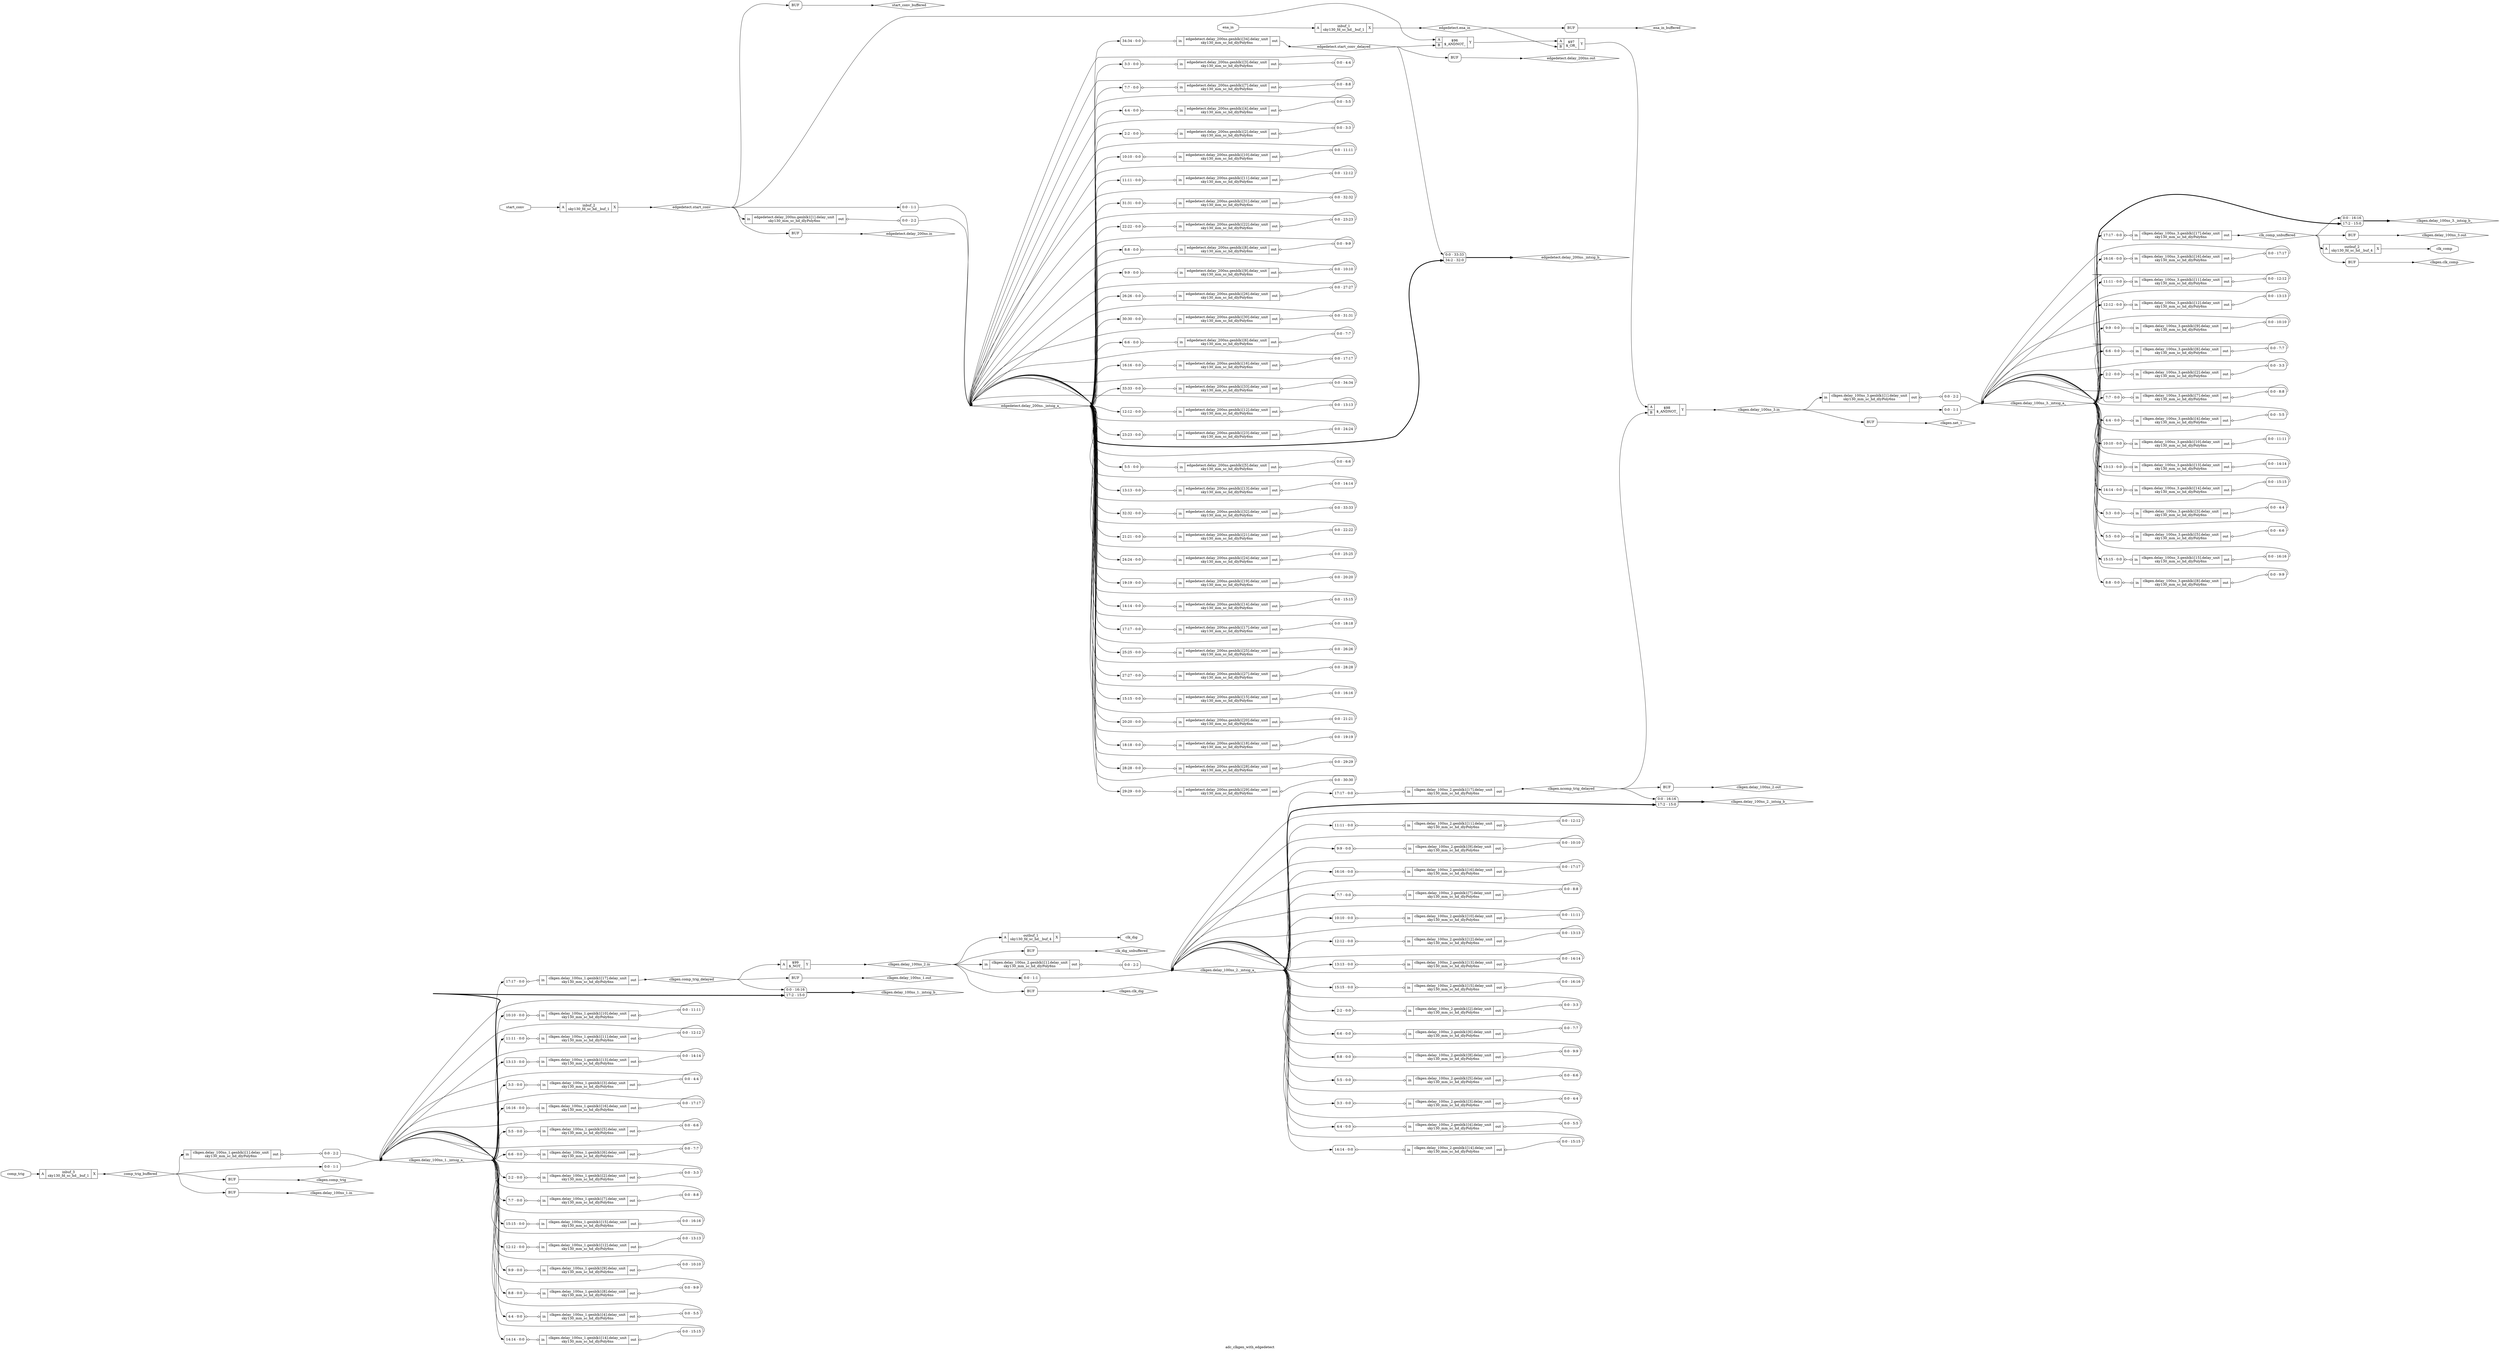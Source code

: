 digraph "adc_clkgen_with_edgedetect" {
label="adc_clkgen_with_edgedetect";
rankdir="LR";
remincross=true;
n3 [ shape=octagon, label="clk_comp", color="black", fontcolor="black" ];
n4 [ shape=diamond, label="clk_comp_unbuffered", color="black", fontcolor="black" ];
n5 [ shape=octagon, label="clk_dig", color="black", fontcolor="black" ];
n6 [ shape=diamond, label="clk_dig_unbuffered", color="black", fontcolor="black" ];
n7 [ shape=diamond, label="clkgen.clk_comp", color="black", fontcolor="black" ];
n8 [ shape=diamond, label="clkgen.clk_dig", color="black", fontcolor="black" ];
n9 [ shape=diamond, label="clkgen.comp_trig", color="black", fontcolor="black" ];
n10 [ shape=diamond, label="clkgen.comp_trig_delayed", color="black", fontcolor="black" ];
n11 [ shape=diamond, label="clkgen.delay_100ns_1._intsig_a_", color="black", fontcolor="black" ];
n12 [ shape=diamond, label="clkgen.delay_100ns_1._intsig_b_", color="black", fontcolor="black" ];
n13 [ shape=diamond, label="clkgen.delay_100ns_1.in", color="black", fontcolor="black" ];
n14 [ shape=diamond, label="clkgen.delay_100ns_1.out", color="black", fontcolor="black" ];
n15 [ shape=diamond, label="clkgen.delay_100ns_2._intsig_a_", color="black", fontcolor="black" ];
n16 [ shape=diamond, label="clkgen.delay_100ns_2._intsig_b_", color="black", fontcolor="black" ];
n17 [ shape=diamond, label="clkgen.delay_100ns_2.in", color="black", fontcolor="black" ];
n18 [ shape=diamond, label="clkgen.delay_100ns_2.out", color="black", fontcolor="black" ];
n19 [ shape=diamond, label="clkgen.delay_100ns_3._intsig_a_", color="black", fontcolor="black" ];
n20 [ shape=diamond, label="clkgen.delay_100ns_3._intsig_b_", color="black", fontcolor="black" ];
n21 [ shape=diamond, label="clkgen.delay_100ns_3.in", color="black", fontcolor="black" ];
n22 [ shape=diamond, label="clkgen.delay_100ns_3.out", color="black", fontcolor="black" ];
n23 [ shape=diamond, label="clkgen.ncomp_trig_delayed", color="black", fontcolor="black" ];
n24 [ shape=diamond, label="clkgen.net_1", color="black", fontcolor="black" ];
n25 [ shape=octagon, label="comp_trig", color="black", fontcolor="black" ];
n26 [ shape=diamond, label="comp_trig_buffered", color="black", fontcolor="black" ];
n27 [ shape=diamond, label="edgedetect.delay_200ns._intsig_a_", color="black", fontcolor="black" ];
n28 [ shape=diamond, label="edgedetect.delay_200ns._intsig_b_", color="black", fontcolor="black" ];
n29 [ shape=diamond, label="edgedetect.delay_200ns.in", color="black", fontcolor="black" ];
n30 [ shape=diamond, label="edgedetect.delay_200ns.out", color="black", fontcolor="black" ];
n31 [ shape=diamond, label="edgedetect.ena_in", color="black", fontcolor="black" ];
n32 [ shape=diamond, label="edgedetect.start_conv", color="black", fontcolor="black" ];
n33 [ shape=diamond, label="edgedetect.start_conv_delayed", color="black", fontcolor="black" ];
n34 [ shape=octagon, label="ena_in", color="black", fontcolor="black" ];
n35 [ shape=diamond, label="ena_in_buffered", color="black", fontcolor="black" ];
n36 [ shape=octagon, label="start_conv", color="black", fontcolor="black" ];
n37 [ shape=diamond, label="start_conv_buffered", color="black", fontcolor="black" ];
c41 [ shape=record, label="{{<p38> A|<p39> B}|$96\n$_ANDNOT_|{<p40> Y}}" ];
c42 [ shape=record, label="{{<p38> A|<p39> B}|$97\n$_OR_|{<p40> Y}}" ];
c43 [ shape=record, label="{{<p38> A|<p39> B}|$98\n$_ANDNOT_|{<p40> Y}}" ];
c44 [ shape=record, label="{{<p38> A}|$99\n$_NOT_|{<p40> Y}}" ];
c47 [ shape=record, label="{{<p45> in}|clkgen.delay_100ns_1.genblk1[10].delay_unit\nsky130_mm_sc_hd_dlyPoly6ns|{<p46> out}}" ];
x0 [ shape=record, style=rounded, label="<s0> 10:10 - 0:0 " ];
x0:e -> c47:p45:w [arrowhead=odiamond, arrowtail=odiamond, dir=both, color="black", label=""];
x1 [ shape=record, style=rounded, label="<s0> 0:0 - 11:11 " ];
c47:p46:e -> x1:w [arrowhead=odiamond, arrowtail=odiamond, dir=both, color="black", label=""];
c48 [ shape=record, label="{{<p45> in}|clkgen.delay_100ns_1.genblk1[11].delay_unit\nsky130_mm_sc_hd_dlyPoly6ns|{<p46> out}}" ];
x2 [ shape=record, style=rounded, label="<s0> 11:11 - 0:0 " ];
x2:e -> c48:p45:w [arrowhead=odiamond, arrowtail=odiamond, dir=both, color="black", label=""];
x3 [ shape=record, style=rounded, label="<s0> 0:0 - 12:12 " ];
c48:p46:e -> x3:w [arrowhead=odiamond, arrowtail=odiamond, dir=both, color="black", label=""];
c49 [ shape=record, label="{{<p45> in}|clkgen.delay_100ns_1.genblk1[12].delay_unit\nsky130_mm_sc_hd_dlyPoly6ns|{<p46> out}}" ];
x4 [ shape=record, style=rounded, label="<s0> 12:12 - 0:0 " ];
x4:e -> c49:p45:w [arrowhead=odiamond, arrowtail=odiamond, dir=both, color="black", label=""];
x5 [ shape=record, style=rounded, label="<s0> 0:0 - 13:13 " ];
c49:p46:e -> x5:w [arrowhead=odiamond, arrowtail=odiamond, dir=both, color="black", label=""];
c50 [ shape=record, label="{{<p45> in}|clkgen.delay_100ns_1.genblk1[13].delay_unit\nsky130_mm_sc_hd_dlyPoly6ns|{<p46> out}}" ];
x6 [ shape=record, style=rounded, label="<s0> 13:13 - 0:0 " ];
x6:e -> c50:p45:w [arrowhead=odiamond, arrowtail=odiamond, dir=both, color="black", label=""];
x7 [ shape=record, style=rounded, label="<s0> 0:0 - 14:14 " ];
c50:p46:e -> x7:w [arrowhead=odiamond, arrowtail=odiamond, dir=both, color="black", label=""];
c51 [ shape=record, label="{{<p45> in}|clkgen.delay_100ns_1.genblk1[14].delay_unit\nsky130_mm_sc_hd_dlyPoly6ns|{<p46> out}}" ];
x8 [ shape=record, style=rounded, label="<s0> 14:14 - 0:0 " ];
x8:e -> c51:p45:w [arrowhead=odiamond, arrowtail=odiamond, dir=both, color="black", label=""];
x9 [ shape=record, style=rounded, label="<s0> 0:0 - 15:15 " ];
c51:p46:e -> x9:w [arrowhead=odiamond, arrowtail=odiamond, dir=both, color="black", label=""];
c52 [ shape=record, label="{{<p45> in}|clkgen.delay_100ns_1.genblk1[15].delay_unit\nsky130_mm_sc_hd_dlyPoly6ns|{<p46> out}}" ];
x10 [ shape=record, style=rounded, label="<s0> 15:15 - 0:0 " ];
x10:e -> c52:p45:w [arrowhead=odiamond, arrowtail=odiamond, dir=both, color="black", label=""];
x11 [ shape=record, style=rounded, label="<s0> 0:0 - 16:16 " ];
c52:p46:e -> x11:w [arrowhead=odiamond, arrowtail=odiamond, dir=both, color="black", label=""];
c53 [ shape=record, label="{{<p45> in}|clkgen.delay_100ns_1.genblk1[16].delay_unit\nsky130_mm_sc_hd_dlyPoly6ns|{<p46> out}}" ];
x12 [ shape=record, style=rounded, label="<s0> 16:16 - 0:0 " ];
x12:e -> c53:p45:w [arrowhead=odiamond, arrowtail=odiamond, dir=both, color="black", label=""];
x13 [ shape=record, style=rounded, label="<s0> 0:0 - 17:17 " ];
c53:p46:e -> x13:w [arrowhead=odiamond, arrowtail=odiamond, dir=both, color="black", label=""];
c54 [ shape=record, label="{{<p45> in}|clkgen.delay_100ns_1.genblk1[17].delay_unit\nsky130_mm_sc_hd_dlyPoly6ns|{<p46> out}}" ];
x14 [ shape=record, style=rounded, label="<s0> 17:17 - 0:0 " ];
x14:e -> c54:p45:w [arrowhead=odiamond, arrowtail=odiamond, dir=both, color="black", label=""];
c55 [ shape=record, label="{{<p45> in}|clkgen.delay_100ns_1.genblk1[1].delay_unit\nsky130_mm_sc_hd_dlyPoly6ns|{<p46> out}}" ];
x15 [ shape=record, style=rounded, label="<s0> 0:0 - 2:2 " ];
c55:p46:e -> x15:w [arrowhead=odiamond, arrowtail=odiamond, dir=both, color="black", label=""];
c56 [ shape=record, label="{{<p45> in}|clkgen.delay_100ns_1.genblk1[2].delay_unit\nsky130_mm_sc_hd_dlyPoly6ns|{<p46> out}}" ];
x16 [ shape=record, style=rounded, label="<s0> 2:2 - 0:0 " ];
x16:e -> c56:p45:w [arrowhead=odiamond, arrowtail=odiamond, dir=both, color="black", label=""];
x17 [ shape=record, style=rounded, label="<s0> 0:0 - 3:3 " ];
c56:p46:e -> x17:w [arrowhead=odiamond, arrowtail=odiamond, dir=both, color="black", label=""];
c57 [ shape=record, label="{{<p45> in}|clkgen.delay_100ns_1.genblk1[3].delay_unit\nsky130_mm_sc_hd_dlyPoly6ns|{<p46> out}}" ];
x18 [ shape=record, style=rounded, label="<s0> 3:3 - 0:0 " ];
x18:e -> c57:p45:w [arrowhead=odiamond, arrowtail=odiamond, dir=both, color="black", label=""];
x19 [ shape=record, style=rounded, label="<s0> 0:0 - 4:4 " ];
c57:p46:e -> x19:w [arrowhead=odiamond, arrowtail=odiamond, dir=both, color="black", label=""];
c58 [ shape=record, label="{{<p45> in}|clkgen.delay_100ns_1.genblk1[4].delay_unit\nsky130_mm_sc_hd_dlyPoly6ns|{<p46> out}}" ];
x20 [ shape=record, style=rounded, label="<s0> 4:4 - 0:0 " ];
x20:e -> c58:p45:w [arrowhead=odiamond, arrowtail=odiamond, dir=both, color="black", label=""];
x21 [ shape=record, style=rounded, label="<s0> 0:0 - 5:5 " ];
c58:p46:e -> x21:w [arrowhead=odiamond, arrowtail=odiamond, dir=both, color="black", label=""];
c59 [ shape=record, label="{{<p45> in}|clkgen.delay_100ns_1.genblk1[5].delay_unit\nsky130_mm_sc_hd_dlyPoly6ns|{<p46> out}}" ];
x22 [ shape=record, style=rounded, label="<s0> 5:5 - 0:0 " ];
x22:e -> c59:p45:w [arrowhead=odiamond, arrowtail=odiamond, dir=both, color="black", label=""];
x23 [ shape=record, style=rounded, label="<s0> 0:0 - 6:6 " ];
c59:p46:e -> x23:w [arrowhead=odiamond, arrowtail=odiamond, dir=both, color="black", label=""];
c60 [ shape=record, label="{{<p45> in}|clkgen.delay_100ns_1.genblk1[6].delay_unit\nsky130_mm_sc_hd_dlyPoly6ns|{<p46> out}}" ];
x24 [ shape=record, style=rounded, label="<s0> 6:6 - 0:0 " ];
x24:e -> c60:p45:w [arrowhead=odiamond, arrowtail=odiamond, dir=both, color="black", label=""];
x25 [ shape=record, style=rounded, label="<s0> 0:0 - 7:7 " ];
c60:p46:e -> x25:w [arrowhead=odiamond, arrowtail=odiamond, dir=both, color="black", label=""];
c61 [ shape=record, label="{{<p45> in}|clkgen.delay_100ns_1.genblk1[7].delay_unit\nsky130_mm_sc_hd_dlyPoly6ns|{<p46> out}}" ];
x26 [ shape=record, style=rounded, label="<s0> 7:7 - 0:0 " ];
x26:e -> c61:p45:w [arrowhead=odiamond, arrowtail=odiamond, dir=both, color="black", label=""];
x27 [ shape=record, style=rounded, label="<s0> 0:0 - 8:8 " ];
c61:p46:e -> x27:w [arrowhead=odiamond, arrowtail=odiamond, dir=both, color="black", label=""];
c62 [ shape=record, label="{{<p45> in}|clkgen.delay_100ns_1.genblk1[8].delay_unit\nsky130_mm_sc_hd_dlyPoly6ns|{<p46> out}}" ];
x28 [ shape=record, style=rounded, label="<s0> 8:8 - 0:0 " ];
x28:e -> c62:p45:w [arrowhead=odiamond, arrowtail=odiamond, dir=both, color="black", label=""];
x29 [ shape=record, style=rounded, label="<s0> 0:0 - 9:9 " ];
c62:p46:e -> x29:w [arrowhead=odiamond, arrowtail=odiamond, dir=both, color="black", label=""];
c63 [ shape=record, label="{{<p45> in}|clkgen.delay_100ns_1.genblk1[9].delay_unit\nsky130_mm_sc_hd_dlyPoly6ns|{<p46> out}}" ];
x30 [ shape=record, style=rounded, label="<s0> 9:9 - 0:0 " ];
x30:e -> c63:p45:w [arrowhead=odiamond, arrowtail=odiamond, dir=both, color="black", label=""];
x31 [ shape=record, style=rounded, label="<s0> 0:0 - 10:10 " ];
c63:p46:e -> x31:w [arrowhead=odiamond, arrowtail=odiamond, dir=both, color="black", label=""];
c64 [ shape=record, label="{{<p45> in}|clkgen.delay_100ns_2.genblk1[10].delay_unit\nsky130_mm_sc_hd_dlyPoly6ns|{<p46> out}}" ];
x32 [ shape=record, style=rounded, label="<s0> 10:10 - 0:0 " ];
x32:e -> c64:p45:w [arrowhead=odiamond, arrowtail=odiamond, dir=both, color="black", label=""];
x33 [ shape=record, style=rounded, label="<s0> 0:0 - 11:11 " ];
c64:p46:e -> x33:w [arrowhead=odiamond, arrowtail=odiamond, dir=both, color="black", label=""];
c65 [ shape=record, label="{{<p45> in}|clkgen.delay_100ns_2.genblk1[11].delay_unit\nsky130_mm_sc_hd_dlyPoly6ns|{<p46> out}}" ];
x34 [ shape=record, style=rounded, label="<s0> 11:11 - 0:0 " ];
x34:e -> c65:p45:w [arrowhead=odiamond, arrowtail=odiamond, dir=both, color="black", label=""];
x35 [ shape=record, style=rounded, label="<s0> 0:0 - 12:12 " ];
c65:p46:e -> x35:w [arrowhead=odiamond, arrowtail=odiamond, dir=both, color="black", label=""];
c66 [ shape=record, label="{{<p45> in}|clkgen.delay_100ns_2.genblk1[12].delay_unit\nsky130_mm_sc_hd_dlyPoly6ns|{<p46> out}}" ];
x36 [ shape=record, style=rounded, label="<s0> 12:12 - 0:0 " ];
x36:e -> c66:p45:w [arrowhead=odiamond, arrowtail=odiamond, dir=both, color="black", label=""];
x37 [ shape=record, style=rounded, label="<s0> 0:0 - 13:13 " ];
c66:p46:e -> x37:w [arrowhead=odiamond, arrowtail=odiamond, dir=both, color="black", label=""];
c67 [ shape=record, label="{{<p45> in}|clkgen.delay_100ns_2.genblk1[13].delay_unit\nsky130_mm_sc_hd_dlyPoly6ns|{<p46> out}}" ];
x38 [ shape=record, style=rounded, label="<s0> 13:13 - 0:0 " ];
x38:e -> c67:p45:w [arrowhead=odiamond, arrowtail=odiamond, dir=both, color="black", label=""];
x39 [ shape=record, style=rounded, label="<s0> 0:0 - 14:14 " ];
c67:p46:e -> x39:w [arrowhead=odiamond, arrowtail=odiamond, dir=both, color="black", label=""];
c68 [ shape=record, label="{{<p45> in}|clkgen.delay_100ns_2.genblk1[14].delay_unit\nsky130_mm_sc_hd_dlyPoly6ns|{<p46> out}}" ];
x40 [ shape=record, style=rounded, label="<s0> 14:14 - 0:0 " ];
x40:e -> c68:p45:w [arrowhead=odiamond, arrowtail=odiamond, dir=both, color="black", label=""];
x41 [ shape=record, style=rounded, label="<s0> 0:0 - 15:15 " ];
c68:p46:e -> x41:w [arrowhead=odiamond, arrowtail=odiamond, dir=both, color="black", label=""];
c69 [ shape=record, label="{{<p45> in}|clkgen.delay_100ns_2.genblk1[15].delay_unit\nsky130_mm_sc_hd_dlyPoly6ns|{<p46> out}}" ];
x42 [ shape=record, style=rounded, label="<s0> 15:15 - 0:0 " ];
x42:e -> c69:p45:w [arrowhead=odiamond, arrowtail=odiamond, dir=both, color="black", label=""];
x43 [ shape=record, style=rounded, label="<s0> 0:0 - 16:16 " ];
c69:p46:e -> x43:w [arrowhead=odiamond, arrowtail=odiamond, dir=both, color="black", label=""];
c70 [ shape=record, label="{{<p45> in}|clkgen.delay_100ns_2.genblk1[16].delay_unit\nsky130_mm_sc_hd_dlyPoly6ns|{<p46> out}}" ];
x44 [ shape=record, style=rounded, label="<s0> 16:16 - 0:0 " ];
x44:e -> c70:p45:w [arrowhead=odiamond, arrowtail=odiamond, dir=both, color="black", label=""];
x45 [ shape=record, style=rounded, label="<s0> 0:0 - 17:17 " ];
c70:p46:e -> x45:w [arrowhead=odiamond, arrowtail=odiamond, dir=both, color="black", label=""];
c71 [ shape=record, label="{{<p45> in}|clkgen.delay_100ns_2.genblk1[17].delay_unit\nsky130_mm_sc_hd_dlyPoly6ns|{<p46> out}}" ];
x46 [ shape=record, style=rounded, label="<s0> 17:17 - 0:0 " ];
x46:e -> c71:p45:w [arrowhead=odiamond, arrowtail=odiamond, dir=both, color="black", label=""];
c72 [ shape=record, label="{{<p45> in}|clkgen.delay_100ns_2.genblk1[1].delay_unit\nsky130_mm_sc_hd_dlyPoly6ns|{<p46> out}}" ];
x47 [ shape=record, style=rounded, label="<s0> 0:0 - 2:2 " ];
c72:p46:e -> x47:w [arrowhead=odiamond, arrowtail=odiamond, dir=both, color="black", label=""];
c73 [ shape=record, label="{{<p45> in}|clkgen.delay_100ns_2.genblk1[2].delay_unit\nsky130_mm_sc_hd_dlyPoly6ns|{<p46> out}}" ];
x48 [ shape=record, style=rounded, label="<s0> 2:2 - 0:0 " ];
x48:e -> c73:p45:w [arrowhead=odiamond, arrowtail=odiamond, dir=both, color="black", label=""];
x49 [ shape=record, style=rounded, label="<s0> 0:0 - 3:3 " ];
c73:p46:e -> x49:w [arrowhead=odiamond, arrowtail=odiamond, dir=both, color="black", label=""];
c74 [ shape=record, label="{{<p45> in}|clkgen.delay_100ns_2.genblk1[3].delay_unit\nsky130_mm_sc_hd_dlyPoly6ns|{<p46> out}}" ];
x50 [ shape=record, style=rounded, label="<s0> 3:3 - 0:0 " ];
x50:e -> c74:p45:w [arrowhead=odiamond, arrowtail=odiamond, dir=both, color="black", label=""];
x51 [ shape=record, style=rounded, label="<s0> 0:0 - 4:4 " ];
c74:p46:e -> x51:w [arrowhead=odiamond, arrowtail=odiamond, dir=both, color="black", label=""];
c75 [ shape=record, label="{{<p45> in}|clkgen.delay_100ns_2.genblk1[4].delay_unit\nsky130_mm_sc_hd_dlyPoly6ns|{<p46> out}}" ];
x52 [ shape=record, style=rounded, label="<s0> 4:4 - 0:0 " ];
x52:e -> c75:p45:w [arrowhead=odiamond, arrowtail=odiamond, dir=both, color="black", label=""];
x53 [ shape=record, style=rounded, label="<s0> 0:0 - 5:5 " ];
c75:p46:e -> x53:w [arrowhead=odiamond, arrowtail=odiamond, dir=both, color="black", label=""];
c76 [ shape=record, label="{{<p45> in}|clkgen.delay_100ns_2.genblk1[5].delay_unit\nsky130_mm_sc_hd_dlyPoly6ns|{<p46> out}}" ];
x54 [ shape=record, style=rounded, label="<s0> 5:5 - 0:0 " ];
x54:e -> c76:p45:w [arrowhead=odiamond, arrowtail=odiamond, dir=both, color="black", label=""];
x55 [ shape=record, style=rounded, label="<s0> 0:0 - 6:6 " ];
c76:p46:e -> x55:w [arrowhead=odiamond, arrowtail=odiamond, dir=both, color="black", label=""];
c77 [ shape=record, label="{{<p45> in}|clkgen.delay_100ns_2.genblk1[6].delay_unit\nsky130_mm_sc_hd_dlyPoly6ns|{<p46> out}}" ];
x56 [ shape=record, style=rounded, label="<s0> 6:6 - 0:0 " ];
x56:e -> c77:p45:w [arrowhead=odiamond, arrowtail=odiamond, dir=both, color="black", label=""];
x57 [ shape=record, style=rounded, label="<s0> 0:0 - 7:7 " ];
c77:p46:e -> x57:w [arrowhead=odiamond, arrowtail=odiamond, dir=both, color="black", label=""];
c78 [ shape=record, label="{{<p45> in}|clkgen.delay_100ns_2.genblk1[7].delay_unit\nsky130_mm_sc_hd_dlyPoly6ns|{<p46> out}}" ];
x58 [ shape=record, style=rounded, label="<s0> 7:7 - 0:0 " ];
x58:e -> c78:p45:w [arrowhead=odiamond, arrowtail=odiamond, dir=both, color="black", label=""];
x59 [ shape=record, style=rounded, label="<s0> 0:0 - 8:8 " ];
c78:p46:e -> x59:w [arrowhead=odiamond, arrowtail=odiamond, dir=both, color="black", label=""];
c79 [ shape=record, label="{{<p45> in}|clkgen.delay_100ns_2.genblk1[8].delay_unit\nsky130_mm_sc_hd_dlyPoly6ns|{<p46> out}}" ];
x60 [ shape=record, style=rounded, label="<s0> 8:8 - 0:0 " ];
x60:e -> c79:p45:w [arrowhead=odiamond, arrowtail=odiamond, dir=both, color="black", label=""];
x61 [ shape=record, style=rounded, label="<s0> 0:0 - 9:9 " ];
c79:p46:e -> x61:w [arrowhead=odiamond, arrowtail=odiamond, dir=both, color="black", label=""];
c80 [ shape=record, label="{{<p45> in}|clkgen.delay_100ns_2.genblk1[9].delay_unit\nsky130_mm_sc_hd_dlyPoly6ns|{<p46> out}}" ];
x62 [ shape=record, style=rounded, label="<s0> 9:9 - 0:0 " ];
x62:e -> c80:p45:w [arrowhead=odiamond, arrowtail=odiamond, dir=both, color="black", label=""];
x63 [ shape=record, style=rounded, label="<s0> 0:0 - 10:10 " ];
c80:p46:e -> x63:w [arrowhead=odiamond, arrowtail=odiamond, dir=both, color="black", label=""];
c81 [ shape=record, label="{{<p45> in}|clkgen.delay_100ns_3.genblk1[10].delay_unit\nsky130_mm_sc_hd_dlyPoly6ns|{<p46> out}}" ];
x64 [ shape=record, style=rounded, label="<s0> 10:10 - 0:0 " ];
x64:e -> c81:p45:w [arrowhead=odiamond, arrowtail=odiamond, dir=both, color="black", label=""];
x65 [ shape=record, style=rounded, label="<s0> 0:0 - 11:11 " ];
c81:p46:e -> x65:w [arrowhead=odiamond, arrowtail=odiamond, dir=both, color="black", label=""];
c82 [ shape=record, label="{{<p45> in}|clkgen.delay_100ns_3.genblk1[11].delay_unit\nsky130_mm_sc_hd_dlyPoly6ns|{<p46> out}}" ];
x66 [ shape=record, style=rounded, label="<s0> 11:11 - 0:0 " ];
x66:e -> c82:p45:w [arrowhead=odiamond, arrowtail=odiamond, dir=both, color="black", label=""];
x67 [ shape=record, style=rounded, label="<s0> 0:0 - 12:12 " ];
c82:p46:e -> x67:w [arrowhead=odiamond, arrowtail=odiamond, dir=both, color="black", label=""];
c83 [ shape=record, label="{{<p45> in}|clkgen.delay_100ns_3.genblk1[12].delay_unit\nsky130_mm_sc_hd_dlyPoly6ns|{<p46> out}}" ];
x68 [ shape=record, style=rounded, label="<s0> 12:12 - 0:0 " ];
x68:e -> c83:p45:w [arrowhead=odiamond, arrowtail=odiamond, dir=both, color="black", label=""];
x69 [ shape=record, style=rounded, label="<s0> 0:0 - 13:13 " ];
c83:p46:e -> x69:w [arrowhead=odiamond, arrowtail=odiamond, dir=both, color="black", label=""];
c84 [ shape=record, label="{{<p45> in}|clkgen.delay_100ns_3.genblk1[13].delay_unit\nsky130_mm_sc_hd_dlyPoly6ns|{<p46> out}}" ];
x70 [ shape=record, style=rounded, label="<s0> 13:13 - 0:0 " ];
x70:e -> c84:p45:w [arrowhead=odiamond, arrowtail=odiamond, dir=both, color="black", label=""];
x71 [ shape=record, style=rounded, label="<s0> 0:0 - 14:14 " ];
c84:p46:e -> x71:w [arrowhead=odiamond, arrowtail=odiamond, dir=both, color="black", label=""];
c85 [ shape=record, label="{{<p45> in}|clkgen.delay_100ns_3.genblk1[14].delay_unit\nsky130_mm_sc_hd_dlyPoly6ns|{<p46> out}}" ];
x72 [ shape=record, style=rounded, label="<s0> 14:14 - 0:0 " ];
x72:e -> c85:p45:w [arrowhead=odiamond, arrowtail=odiamond, dir=both, color="black", label=""];
x73 [ shape=record, style=rounded, label="<s0> 0:0 - 15:15 " ];
c85:p46:e -> x73:w [arrowhead=odiamond, arrowtail=odiamond, dir=both, color="black", label=""];
c86 [ shape=record, label="{{<p45> in}|clkgen.delay_100ns_3.genblk1[15].delay_unit\nsky130_mm_sc_hd_dlyPoly6ns|{<p46> out}}" ];
x74 [ shape=record, style=rounded, label="<s0> 15:15 - 0:0 " ];
x74:e -> c86:p45:w [arrowhead=odiamond, arrowtail=odiamond, dir=both, color="black", label=""];
x75 [ shape=record, style=rounded, label="<s0> 0:0 - 16:16 " ];
c86:p46:e -> x75:w [arrowhead=odiamond, arrowtail=odiamond, dir=both, color="black", label=""];
c87 [ shape=record, label="{{<p45> in}|clkgen.delay_100ns_3.genblk1[16].delay_unit\nsky130_mm_sc_hd_dlyPoly6ns|{<p46> out}}" ];
x76 [ shape=record, style=rounded, label="<s0> 16:16 - 0:0 " ];
x76:e -> c87:p45:w [arrowhead=odiamond, arrowtail=odiamond, dir=both, color="black", label=""];
x77 [ shape=record, style=rounded, label="<s0> 0:0 - 17:17 " ];
c87:p46:e -> x77:w [arrowhead=odiamond, arrowtail=odiamond, dir=both, color="black", label=""];
c88 [ shape=record, label="{{<p45> in}|clkgen.delay_100ns_3.genblk1[17].delay_unit\nsky130_mm_sc_hd_dlyPoly6ns|{<p46> out}}" ];
x78 [ shape=record, style=rounded, label="<s0> 17:17 - 0:0 " ];
x78:e -> c88:p45:w [arrowhead=odiamond, arrowtail=odiamond, dir=both, color="black", label=""];
c89 [ shape=record, label="{{<p45> in}|clkgen.delay_100ns_3.genblk1[1].delay_unit\nsky130_mm_sc_hd_dlyPoly6ns|{<p46> out}}" ];
x79 [ shape=record, style=rounded, label="<s0> 0:0 - 2:2 " ];
c89:p46:e -> x79:w [arrowhead=odiamond, arrowtail=odiamond, dir=both, color="black", label=""];
c90 [ shape=record, label="{{<p45> in}|clkgen.delay_100ns_3.genblk1[2].delay_unit\nsky130_mm_sc_hd_dlyPoly6ns|{<p46> out}}" ];
x80 [ shape=record, style=rounded, label="<s0> 2:2 - 0:0 " ];
x80:e -> c90:p45:w [arrowhead=odiamond, arrowtail=odiamond, dir=both, color="black", label=""];
x81 [ shape=record, style=rounded, label="<s0> 0:0 - 3:3 " ];
c90:p46:e -> x81:w [arrowhead=odiamond, arrowtail=odiamond, dir=both, color="black", label=""];
c91 [ shape=record, label="{{<p45> in}|clkgen.delay_100ns_3.genblk1[3].delay_unit\nsky130_mm_sc_hd_dlyPoly6ns|{<p46> out}}" ];
x82 [ shape=record, style=rounded, label="<s0> 3:3 - 0:0 " ];
x82:e -> c91:p45:w [arrowhead=odiamond, arrowtail=odiamond, dir=both, color="black", label=""];
x83 [ shape=record, style=rounded, label="<s0> 0:0 - 4:4 " ];
c91:p46:e -> x83:w [arrowhead=odiamond, arrowtail=odiamond, dir=both, color="black", label=""];
c92 [ shape=record, label="{{<p45> in}|clkgen.delay_100ns_3.genblk1[4].delay_unit\nsky130_mm_sc_hd_dlyPoly6ns|{<p46> out}}" ];
x84 [ shape=record, style=rounded, label="<s0> 4:4 - 0:0 " ];
x84:e -> c92:p45:w [arrowhead=odiamond, arrowtail=odiamond, dir=both, color="black", label=""];
x85 [ shape=record, style=rounded, label="<s0> 0:0 - 5:5 " ];
c92:p46:e -> x85:w [arrowhead=odiamond, arrowtail=odiamond, dir=both, color="black", label=""];
c93 [ shape=record, label="{{<p45> in}|clkgen.delay_100ns_3.genblk1[5].delay_unit\nsky130_mm_sc_hd_dlyPoly6ns|{<p46> out}}" ];
x86 [ shape=record, style=rounded, label="<s0> 5:5 - 0:0 " ];
x86:e -> c93:p45:w [arrowhead=odiamond, arrowtail=odiamond, dir=both, color="black", label=""];
x87 [ shape=record, style=rounded, label="<s0> 0:0 - 6:6 " ];
c93:p46:e -> x87:w [arrowhead=odiamond, arrowtail=odiamond, dir=both, color="black", label=""];
c94 [ shape=record, label="{{<p45> in}|clkgen.delay_100ns_3.genblk1[6].delay_unit\nsky130_mm_sc_hd_dlyPoly6ns|{<p46> out}}" ];
x88 [ shape=record, style=rounded, label="<s0> 6:6 - 0:0 " ];
x88:e -> c94:p45:w [arrowhead=odiamond, arrowtail=odiamond, dir=both, color="black", label=""];
x89 [ shape=record, style=rounded, label="<s0> 0:0 - 7:7 " ];
c94:p46:e -> x89:w [arrowhead=odiamond, arrowtail=odiamond, dir=both, color="black", label=""];
c95 [ shape=record, label="{{<p45> in}|clkgen.delay_100ns_3.genblk1[7].delay_unit\nsky130_mm_sc_hd_dlyPoly6ns|{<p46> out}}" ];
x90 [ shape=record, style=rounded, label="<s0> 7:7 - 0:0 " ];
x90:e -> c95:p45:w [arrowhead=odiamond, arrowtail=odiamond, dir=both, color="black", label=""];
x91 [ shape=record, style=rounded, label="<s0> 0:0 - 8:8 " ];
c95:p46:e -> x91:w [arrowhead=odiamond, arrowtail=odiamond, dir=both, color="black", label=""];
c96 [ shape=record, label="{{<p45> in}|clkgen.delay_100ns_3.genblk1[8].delay_unit\nsky130_mm_sc_hd_dlyPoly6ns|{<p46> out}}" ];
x92 [ shape=record, style=rounded, label="<s0> 8:8 - 0:0 " ];
x92:e -> c96:p45:w [arrowhead=odiamond, arrowtail=odiamond, dir=both, color="black", label=""];
x93 [ shape=record, style=rounded, label="<s0> 0:0 - 9:9 " ];
c96:p46:e -> x93:w [arrowhead=odiamond, arrowtail=odiamond, dir=both, color="black", label=""];
c97 [ shape=record, label="{{<p45> in}|clkgen.delay_100ns_3.genblk1[9].delay_unit\nsky130_mm_sc_hd_dlyPoly6ns|{<p46> out}}" ];
x94 [ shape=record, style=rounded, label="<s0> 9:9 - 0:0 " ];
x94:e -> c97:p45:w [arrowhead=odiamond, arrowtail=odiamond, dir=both, color="black", label=""];
x95 [ shape=record, style=rounded, label="<s0> 0:0 - 10:10 " ];
c97:p46:e -> x95:w [arrowhead=odiamond, arrowtail=odiamond, dir=both, color="black", label=""];
c98 [ shape=record, label="{{<p45> in}|edgedetect.delay_200ns.genblk1[10].delay_unit\nsky130_mm_sc_hd_dlyPoly6ns|{<p46> out}}" ];
x96 [ shape=record, style=rounded, label="<s0> 10:10 - 0:0 " ];
x96:e -> c98:p45:w [arrowhead=odiamond, arrowtail=odiamond, dir=both, color="black", label=""];
x97 [ shape=record, style=rounded, label="<s0> 0:0 - 11:11 " ];
c98:p46:e -> x97:w [arrowhead=odiamond, arrowtail=odiamond, dir=both, color="black", label=""];
c99 [ shape=record, label="{{<p45> in}|edgedetect.delay_200ns.genblk1[11].delay_unit\nsky130_mm_sc_hd_dlyPoly6ns|{<p46> out}}" ];
x98 [ shape=record, style=rounded, label="<s0> 11:11 - 0:0 " ];
x98:e -> c99:p45:w [arrowhead=odiamond, arrowtail=odiamond, dir=both, color="black", label=""];
x99 [ shape=record, style=rounded, label="<s0> 0:0 - 12:12 " ];
c99:p46:e -> x99:w [arrowhead=odiamond, arrowtail=odiamond, dir=both, color="black", label=""];
c100 [ shape=record, label="{{<p45> in}|edgedetect.delay_200ns.genblk1[12].delay_unit\nsky130_mm_sc_hd_dlyPoly6ns|{<p46> out}}" ];
x100 [ shape=record, style=rounded, label="<s0> 12:12 - 0:0 " ];
x100:e -> c100:p45:w [arrowhead=odiamond, arrowtail=odiamond, dir=both, color="black", label=""];
x101 [ shape=record, style=rounded, label="<s0> 0:0 - 13:13 " ];
c100:p46:e -> x101:w [arrowhead=odiamond, arrowtail=odiamond, dir=both, color="black", label=""];
c101 [ shape=record, label="{{<p45> in}|edgedetect.delay_200ns.genblk1[13].delay_unit\nsky130_mm_sc_hd_dlyPoly6ns|{<p46> out}}" ];
x102 [ shape=record, style=rounded, label="<s0> 13:13 - 0:0 " ];
x102:e -> c101:p45:w [arrowhead=odiamond, arrowtail=odiamond, dir=both, color="black", label=""];
x103 [ shape=record, style=rounded, label="<s0> 0:0 - 14:14 " ];
c101:p46:e -> x103:w [arrowhead=odiamond, arrowtail=odiamond, dir=both, color="black", label=""];
c102 [ shape=record, label="{{<p45> in}|edgedetect.delay_200ns.genblk1[14].delay_unit\nsky130_mm_sc_hd_dlyPoly6ns|{<p46> out}}" ];
x104 [ shape=record, style=rounded, label="<s0> 14:14 - 0:0 " ];
x104:e -> c102:p45:w [arrowhead=odiamond, arrowtail=odiamond, dir=both, color="black", label=""];
x105 [ shape=record, style=rounded, label="<s0> 0:0 - 15:15 " ];
c102:p46:e -> x105:w [arrowhead=odiamond, arrowtail=odiamond, dir=both, color="black", label=""];
c103 [ shape=record, label="{{<p45> in}|edgedetect.delay_200ns.genblk1[15].delay_unit\nsky130_mm_sc_hd_dlyPoly6ns|{<p46> out}}" ];
x106 [ shape=record, style=rounded, label="<s0> 15:15 - 0:0 " ];
x106:e -> c103:p45:w [arrowhead=odiamond, arrowtail=odiamond, dir=both, color="black", label=""];
x107 [ shape=record, style=rounded, label="<s0> 0:0 - 16:16 " ];
c103:p46:e -> x107:w [arrowhead=odiamond, arrowtail=odiamond, dir=both, color="black", label=""];
c104 [ shape=record, label="{{<p45> in}|edgedetect.delay_200ns.genblk1[16].delay_unit\nsky130_mm_sc_hd_dlyPoly6ns|{<p46> out}}" ];
x108 [ shape=record, style=rounded, label="<s0> 16:16 - 0:0 " ];
x108:e -> c104:p45:w [arrowhead=odiamond, arrowtail=odiamond, dir=both, color="black", label=""];
x109 [ shape=record, style=rounded, label="<s0> 0:0 - 17:17 " ];
c104:p46:e -> x109:w [arrowhead=odiamond, arrowtail=odiamond, dir=both, color="black", label=""];
c105 [ shape=record, label="{{<p45> in}|edgedetect.delay_200ns.genblk1[17].delay_unit\nsky130_mm_sc_hd_dlyPoly6ns|{<p46> out}}" ];
x110 [ shape=record, style=rounded, label="<s0> 17:17 - 0:0 " ];
x110:e -> c105:p45:w [arrowhead=odiamond, arrowtail=odiamond, dir=both, color="black", label=""];
x111 [ shape=record, style=rounded, label="<s0> 0:0 - 18:18 " ];
c105:p46:e -> x111:w [arrowhead=odiamond, arrowtail=odiamond, dir=both, color="black", label=""];
c106 [ shape=record, label="{{<p45> in}|edgedetect.delay_200ns.genblk1[18].delay_unit\nsky130_mm_sc_hd_dlyPoly6ns|{<p46> out}}" ];
x112 [ shape=record, style=rounded, label="<s0> 18:18 - 0:0 " ];
x112:e -> c106:p45:w [arrowhead=odiamond, arrowtail=odiamond, dir=both, color="black", label=""];
x113 [ shape=record, style=rounded, label="<s0> 0:0 - 19:19 " ];
c106:p46:e -> x113:w [arrowhead=odiamond, arrowtail=odiamond, dir=both, color="black", label=""];
c107 [ shape=record, label="{{<p45> in}|edgedetect.delay_200ns.genblk1[19].delay_unit\nsky130_mm_sc_hd_dlyPoly6ns|{<p46> out}}" ];
x114 [ shape=record, style=rounded, label="<s0> 19:19 - 0:0 " ];
x114:e -> c107:p45:w [arrowhead=odiamond, arrowtail=odiamond, dir=both, color="black", label=""];
x115 [ shape=record, style=rounded, label="<s0> 0:0 - 20:20 " ];
c107:p46:e -> x115:w [arrowhead=odiamond, arrowtail=odiamond, dir=both, color="black", label=""];
c108 [ shape=record, label="{{<p45> in}|edgedetect.delay_200ns.genblk1[1].delay_unit\nsky130_mm_sc_hd_dlyPoly6ns|{<p46> out}}" ];
x116 [ shape=record, style=rounded, label="<s0> 0:0 - 2:2 " ];
c108:p46:e -> x116:w [arrowhead=odiamond, arrowtail=odiamond, dir=both, color="black", label=""];
c109 [ shape=record, label="{{<p45> in}|edgedetect.delay_200ns.genblk1[20].delay_unit\nsky130_mm_sc_hd_dlyPoly6ns|{<p46> out}}" ];
x117 [ shape=record, style=rounded, label="<s0> 20:20 - 0:0 " ];
x117:e -> c109:p45:w [arrowhead=odiamond, arrowtail=odiamond, dir=both, color="black", label=""];
x118 [ shape=record, style=rounded, label="<s0> 0:0 - 21:21 " ];
c109:p46:e -> x118:w [arrowhead=odiamond, arrowtail=odiamond, dir=both, color="black", label=""];
c110 [ shape=record, label="{{<p45> in}|edgedetect.delay_200ns.genblk1[21].delay_unit\nsky130_mm_sc_hd_dlyPoly6ns|{<p46> out}}" ];
x119 [ shape=record, style=rounded, label="<s0> 21:21 - 0:0 " ];
x119:e -> c110:p45:w [arrowhead=odiamond, arrowtail=odiamond, dir=both, color="black", label=""];
x120 [ shape=record, style=rounded, label="<s0> 0:0 - 22:22 " ];
c110:p46:e -> x120:w [arrowhead=odiamond, arrowtail=odiamond, dir=both, color="black", label=""];
c111 [ shape=record, label="{{<p45> in}|edgedetect.delay_200ns.genblk1[22].delay_unit\nsky130_mm_sc_hd_dlyPoly6ns|{<p46> out}}" ];
x121 [ shape=record, style=rounded, label="<s0> 22:22 - 0:0 " ];
x121:e -> c111:p45:w [arrowhead=odiamond, arrowtail=odiamond, dir=both, color="black", label=""];
x122 [ shape=record, style=rounded, label="<s0> 0:0 - 23:23 " ];
c111:p46:e -> x122:w [arrowhead=odiamond, arrowtail=odiamond, dir=both, color="black", label=""];
c112 [ shape=record, label="{{<p45> in}|edgedetect.delay_200ns.genblk1[23].delay_unit\nsky130_mm_sc_hd_dlyPoly6ns|{<p46> out}}" ];
x123 [ shape=record, style=rounded, label="<s0> 23:23 - 0:0 " ];
x123:e -> c112:p45:w [arrowhead=odiamond, arrowtail=odiamond, dir=both, color="black", label=""];
x124 [ shape=record, style=rounded, label="<s0> 0:0 - 24:24 " ];
c112:p46:e -> x124:w [arrowhead=odiamond, arrowtail=odiamond, dir=both, color="black", label=""];
c113 [ shape=record, label="{{<p45> in}|edgedetect.delay_200ns.genblk1[24].delay_unit\nsky130_mm_sc_hd_dlyPoly6ns|{<p46> out}}" ];
x125 [ shape=record, style=rounded, label="<s0> 24:24 - 0:0 " ];
x125:e -> c113:p45:w [arrowhead=odiamond, arrowtail=odiamond, dir=both, color="black", label=""];
x126 [ shape=record, style=rounded, label="<s0> 0:0 - 25:25 " ];
c113:p46:e -> x126:w [arrowhead=odiamond, arrowtail=odiamond, dir=both, color="black", label=""];
c114 [ shape=record, label="{{<p45> in}|edgedetect.delay_200ns.genblk1[25].delay_unit\nsky130_mm_sc_hd_dlyPoly6ns|{<p46> out}}" ];
x127 [ shape=record, style=rounded, label="<s0> 25:25 - 0:0 " ];
x127:e -> c114:p45:w [arrowhead=odiamond, arrowtail=odiamond, dir=both, color="black", label=""];
x128 [ shape=record, style=rounded, label="<s0> 0:0 - 26:26 " ];
c114:p46:e -> x128:w [arrowhead=odiamond, arrowtail=odiamond, dir=both, color="black", label=""];
c115 [ shape=record, label="{{<p45> in}|edgedetect.delay_200ns.genblk1[26].delay_unit\nsky130_mm_sc_hd_dlyPoly6ns|{<p46> out}}" ];
x129 [ shape=record, style=rounded, label="<s0> 26:26 - 0:0 " ];
x129:e -> c115:p45:w [arrowhead=odiamond, arrowtail=odiamond, dir=both, color="black", label=""];
x130 [ shape=record, style=rounded, label="<s0> 0:0 - 27:27 " ];
c115:p46:e -> x130:w [arrowhead=odiamond, arrowtail=odiamond, dir=both, color="black", label=""];
c116 [ shape=record, label="{{<p45> in}|edgedetect.delay_200ns.genblk1[27].delay_unit\nsky130_mm_sc_hd_dlyPoly6ns|{<p46> out}}" ];
x131 [ shape=record, style=rounded, label="<s0> 27:27 - 0:0 " ];
x131:e -> c116:p45:w [arrowhead=odiamond, arrowtail=odiamond, dir=both, color="black", label=""];
x132 [ shape=record, style=rounded, label="<s0> 0:0 - 28:28 " ];
c116:p46:e -> x132:w [arrowhead=odiamond, arrowtail=odiamond, dir=both, color="black", label=""];
c117 [ shape=record, label="{{<p45> in}|edgedetect.delay_200ns.genblk1[28].delay_unit\nsky130_mm_sc_hd_dlyPoly6ns|{<p46> out}}" ];
x133 [ shape=record, style=rounded, label="<s0> 28:28 - 0:0 " ];
x133:e -> c117:p45:w [arrowhead=odiamond, arrowtail=odiamond, dir=both, color="black", label=""];
x134 [ shape=record, style=rounded, label="<s0> 0:0 - 29:29 " ];
c117:p46:e -> x134:w [arrowhead=odiamond, arrowtail=odiamond, dir=both, color="black", label=""];
c118 [ shape=record, label="{{<p45> in}|edgedetect.delay_200ns.genblk1[29].delay_unit\nsky130_mm_sc_hd_dlyPoly6ns|{<p46> out}}" ];
x135 [ shape=record, style=rounded, label="<s0> 29:29 - 0:0 " ];
x135:e -> c118:p45:w [arrowhead=odiamond, arrowtail=odiamond, dir=both, color="black", label=""];
x136 [ shape=record, style=rounded, label="<s0> 0:0 - 30:30 " ];
c118:p46:e -> x136:w [arrowhead=odiamond, arrowtail=odiamond, dir=both, color="black", label=""];
c119 [ shape=record, label="{{<p45> in}|edgedetect.delay_200ns.genblk1[2].delay_unit\nsky130_mm_sc_hd_dlyPoly6ns|{<p46> out}}" ];
x137 [ shape=record, style=rounded, label="<s0> 2:2 - 0:0 " ];
x137:e -> c119:p45:w [arrowhead=odiamond, arrowtail=odiamond, dir=both, color="black", label=""];
x138 [ shape=record, style=rounded, label="<s0> 0:0 - 3:3 " ];
c119:p46:e -> x138:w [arrowhead=odiamond, arrowtail=odiamond, dir=both, color="black", label=""];
c120 [ shape=record, label="{{<p45> in}|edgedetect.delay_200ns.genblk1[30].delay_unit\nsky130_mm_sc_hd_dlyPoly6ns|{<p46> out}}" ];
x139 [ shape=record, style=rounded, label="<s0> 30:30 - 0:0 " ];
x139:e -> c120:p45:w [arrowhead=odiamond, arrowtail=odiamond, dir=both, color="black", label=""];
x140 [ shape=record, style=rounded, label="<s0> 0:0 - 31:31 " ];
c120:p46:e -> x140:w [arrowhead=odiamond, arrowtail=odiamond, dir=both, color="black", label=""];
c121 [ shape=record, label="{{<p45> in}|edgedetect.delay_200ns.genblk1[31].delay_unit\nsky130_mm_sc_hd_dlyPoly6ns|{<p46> out}}" ];
x141 [ shape=record, style=rounded, label="<s0> 31:31 - 0:0 " ];
x141:e -> c121:p45:w [arrowhead=odiamond, arrowtail=odiamond, dir=both, color="black", label=""];
x142 [ shape=record, style=rounded, label="<s0> 0:0 - 32:32 " ];
c121:p46:e -> x142:w [arrowhead=odiamond, arrowtail=odiamond, dir=both, color="black", label=""];
c122 [ shape=record, label="{{<p45> in}|edgedetect.delay_200ns.genblk1[32].delay_unit\nsky130_mm_sc_hd_dlyPoly6ns|{<p46> out}}" ];
x143 [ shape=record, style=rounded, label="<s0> 32:32 - 0:0 " ];
x143:e -> c122:p45:w [arrowhead=odiamond, arrowtail=odiamond, dir=both, color="black", label=""];
x144 [ shape=record, style=rounded, label="<s0> 0:0 - 33:33 " ];
c122:p46:e -> x144:w [arrowhead=odiamond, arrowtail=odiamond, dir=both, color="black", label=""];
c123 [ shape=record, label="{{<p45> in}|edgedetect.delay_200ns.genblk1[33].delay_unit\nsky130_mm_sc_hd_dlyPoly6ns|{<p46> out}}" ];
x145 [ shape=record, style=rounded, label="<s0> 33:33 - 0:0 " ];
x145:e -> c123:p45:w [arrowhead=odiamond, arrowtail=odiamond, dir=both, color="black", label=""];
x146 [ shape=record, style=rounded, label="<s0> 0:0 - 34:34 " ];
c123:p46:e -> x146:w [arrowhead=odiamond, arrowtail=odiamond, dir=both, color="black", label=""];
c124 [ shape=record, label="{{<p45> in}|edgedetect.delay_200ns.genblk1[34].delay_unit\nsky130_mm_sc_hd_dlyPoly6ns|{<p46> out}}" ];
x147 [ shape=record, style=rounded, label="<s0> 34:34 - 0:0 " ];
x147:e -> c124:p45:w [arrowhead=odiamond, arrowtail=odiamond, dir=both, color="black", label=""];
c125 [ shape=record, label="{{<p45> in}|edgedetect.delay_200ns.genblk1[3].delay_unit\nsky130_mm_sc_hd_dlyPoly6ns|{<p46> out}}" ];
x148 [ shape=record, style=rounded, label="<s0> 3:3 - 0:0 " ];
x148:e -> c125:p45:w [arrowhead=odiamond, arrowtail=odiamond, dir=both, color="black", label=""];
x149 [ shape=record, style=rounded, label="<s0> 0:0 - 4:4 " ];
c125:p46:e -> x149:w [arrowhead=odiamond, arrowtail=odiamond, dir=both, color="black", label=""];
c126 [ shape=record, label="{{<p45> in}|edgedetect.delay_200ns.genblk1[4].delay_unit\nsky130_mm_sc_hd_dlyPoly6ns|{<p46> out}}" ];
x150 [ shape=record, style=rounded, label="<s0> 4:4 - 0:0 " ];
x150:e -> c126:p45:w [arrowhead=odiamond, arrowtail=odiamond, dir=both, color="black", label=""];
x151 [ shape=record, style=rounded, label="<s0> 0:0 - 5:5 " ];
c126:p46:e -> x151:w [arrowhead=odiamond, arrowtail=odiamond, dir=both, color="black", label=""];
c127 [ shape=record, label="{{<p45> in}|edgedetect.delay_200ns.genblk1[5].delay_unit\nsky130_mm_sc_hd_dlyPoly6ns|{<p46> out}}" ];
x152 [ shape=record, style=rounded, label="<s0> 5:5 - 0:0 " ];
x152:e -> c127:p45:w [arrowhead=odiamond, arrowtail=odiamond, dir=both, color="black", label=""];
x153 [ shape=record, style=rounded, label="<s0> 0:0 - 6:6 " ];
c127:p46:e -> x153:w [arrowhead=odiamond, arrowtail=odiamond, dir=both, color="black", label=""];
c128 [ shape=record, label="{{<p45> in}|edgedetect.delay_200ns.genblk1[6].delay_unit\nsky130_mm_sc_hd_dlyPoly6ns|{<p46> out}}" ];
x154 [ shape=record, style=rounded, label="<s0> 6:6 - 0:0 " ];
x154:e -> c128:p45:w [arrowhead=odiamond, arrowtail=odiamond, dir=both, color="black", label=""];
x155 [ shape=record, style=rounded, label="<s0> 0:0 - 7:7 " ];
c128:p46:e -> x155:w [arrowhead=odiamond, arrowtail=odiamond, dir=both, color="black", label=""];
c129 [ shape=record, label="{{<p45> in}|edgedetect.delay_200ns.genblk1[7].delay_unit\nsky130_mm_sc_hd_dlyPoly6ns|{<p46> out}}" ];
x156 [ shape=record, style=rounded, label="<s0> 7:7 - 0:0 " ];
x156:e -> c129:p45:w [arrowhead=odiamond, arrowtail=odiamond, dir=both, color="black", label=""];
x157 [ shape=record, style=rounded, label="<s0> 0:0 - 8:8 " ];
c129:p46:e -> x157:w [arrowhead=odiamond, arrowtail=odiamond, dir=both, color="black", label=""];
c130 [ shape=record, label="{{<p45> in}|edgedetect.delay_200ns.genblk1[8].delay_unit\nsky130_mm_sc_hd_dlyPoly6ns|{<p46> out}}" ];
x158 [ shape=record, style=rounded, label="<s0> 8:8 - 0:0 " ];
x158:e -> c130:p45:w [arrowhead=odiamond, arrowtail=odiamond, dir=both, color="black", label=""];
x159 [ shape=record, style=rounded, label="<s0> 0:0 - 9:9 " ];
c130:p46:e -> x159:w [arrowhead=odiamond, arrowtail=odiamond, dir=both, color="black", label=""];
c131 [ shape=record, label="{{<p45> in}|edgedetect.delay_200ns.genblk1[9].delay_unit\nsky130_mm_sc_hd_dlyPoly6ns|{<p46> out}}" ];
x160 [ shape=record, style=rounded, label="<s0> 9:9 - 0:0 " ];
x160:e -> c131:p45:w [arrowhead=odiamond, arrowtail=odiamond, dir=both, color="black", label=""];
x161 [ shape=record, style=rounded, label="<s0> 0:0 - 10:10 " ];
c131:p46:e -> x161:w [arrowhead=odiamond, arrowtail=odiamond, dir=both, color="black", label=""];
c133 [ shape=record, label="{{<p38> A}|inbuf_1\nsky130_fd_sc_hd__buf_1|{<p132> X}}" ];
c134 [ shape=record, label="{{<p38> A}|inbuf_2\nsky130_fd_sc_hd__buf_1|{<p132> X}}" ];
c135 [ shape=record, label="{{<p38> A}|inbuf_3\nsky130_fd_sc_hd__buf_1|{<p132> X}}" ];
c136 [ shape=record, label="{{<p38> A}|outbuf_1\nsky130_fd_sc_hd__buf_4|{<p132> X}}" ];
c137 [ shape=record, label="{{<p38> A}|outbuf_2\nsky130_fd_sc_hd__buf_4|{<p132> X}}" ];
x162 [shape=box, style=rounded, label="BUF"];
x163 [shape=box, style=rounded, label="BUF"];
x164 [shape=box, style=rounded, label="BUF"];
x165 [shape=box, style=rounded, label="BUF"];
x166 [ shape=record, style=rounded, label="<s0> 0:0 - 1:1 " ];
x167 [ shape=record, style=rounded, label="<s1> 0:0 - 16:16 |<s0> 17:2 - 15:0 " ];
x168 [shape=box, style=rounded, label="BUF"];
x169 [shape=box, style=rounded, label="BUF"];
x170 [ shape=record, style=rounded, label="<s0> 0:0 - 1:1 " ];
x171 [ shape=record, style=rounded, label="<s1> 0:0 - 16:16 |<s0> 17:2 - 15:0 " ];
x172 [shape=box, style=rounded, label="BUF"];
x173 [ shape=record, style=rounded, label="<s0> 0:0 - 1:1 " ];
x174 [ shape=record, style=rounded, label="<s1> 0:0 - 16:16 |<s0> 17:2 - 15:0 " ];
x175 [shape=box, style=rounded, label="BUF"];
x176 [shape=box, style=rounded, label="BUF"];
x177 [ shape=record, style=rounded, label="<s0> 0:0 - 1:1 " ];
x178 [ shape=record, style=rounded, label="<s1> 0:0 - 33:33 |<s0> 34:2 - 32:0 " ];
x179 [shape=box, style=rounded, label="BUF"];
x180 [shape=box, style=rounded, label="BUF"];
x181 [shape=box, style=rounded, label="BUF"];
x182 [shape=box, style=rounded, label="BUF"];
c41:p40:e -> c42:p38:w [color="black", label=""];
c54:p46:e -> n10:w [color="black", label=""];
n10:e -> c44:p38:w [color="black", label=""];
n10:e -> x167:s1:w [color="black", label=""];
n10:e -> x169:w:w [color="black", label=""];
x11:s0:e -> n11:w [color="black", label=""];
x13:s0:e -> n11:w [color="black", label=""];
x15:s0:e -> n11:w [color="black", label=""];
x166:s0:e -> n11:w [color="black", label=""];
x17:s0:e -> n11:w [color="black", label=""];
x19:s0:e -> n11:w [color="black", label=""];
x1:s0:e -> n11:w [color="black", label=""];
x21:s0:e -> n11:w [color="black", label=""];
x23:s0:e -> n11:w [color="black", label=""];
x25:s0:e -> n11:w [color="black", label=""];
x27:s0:e -> n11:w [color="black", label=""];
x29:s0:e -> n11:w [color="black", label=""];
x31:s0:e -> n11:w [color="black", label=""];
x3:s0:e -> n11:w [color="black", label=""];
x5:s0:e -> n11:w [color="black", label=""];
x7:s0:e -> n11:w [color="black", label=""];
x9:s0:e -> n11:w [color="black", label=""];
n11:e -> x0:s0:w [color="black", label=""];
n11:e -> x10:s0:w [color="black", label=""];
n11:e -> x12:s0:w [color="black", label=""];
n11:e -> x14:s0:w [color="black", label=""];
n11:e -> x167:s0:w [color="black", style="setlinewidth(3)", label=""];
n11:e -> x16:s0:w [color="black", label=""];
n11:e -> x18:s0:w [color="black", label=""];
n11:e -> x20:s0:w [color="black", label=""];
n11:e -> x22:s0:w [color="black", label=""];
n11:e -> x24:s0:w [color="black", label=""];
n11:e -> x26:s0:w [color="black", label=""];
n11:e -> x28:s0:w [color="black", label=""];
n11:e -> x2:s0:w [color="black", label=""];
n11:e -> x30:s0:w [color="black", label=""];
n11:e -> x4:s0:w [color="black", label=""];
n11:e -> x6:s0:w [color="black", label=""];
n11:e -> x8:s0:w [color="black", label=""];
x167:e -> n12:w [color="black", style="setlinewidth(3)", label=""];
x168:e:e -> n13:w [color="black", label=""];
x169:e:e -> n14:w [color="black", label=""];
x170:s0:e -> n15:w [color="black", label=""];
x33:s0:e -> n15:w [color="black", label=""];
x35:s0:e -> n15:w [color="black", label=""];
x37:s0:e -> n15:w [color="black", label=""];
x39:s0:e -> n15:w [color="black", label=""];
x41:s0:e -> n15:w [color="black", label=""];
x43:s0:e -> n15:w [color="black", label=""];
x45:s0:e -> n15:w [color="black", label=""];
x47:s0:e -> n15:w [color="black", label=""];
x49:s0:e -> n15:w [color="black", label=""];
x51:s0:e -> n15:w [color="black", label=""];
x53:s0:e -> n15:w [color="black", label=""];
x55:s0:e -> n15:w [color="black", label=""];
x57:s0:e -> n15:w [color="black", label=""];
x59:s0:e -> n15:w [color="black", label=""];
x61:s0:e -> n15:w [color="black", label=""];
x63:s0:e -> n15:w [color="black", label=""];
n15:e -> x171:s0:w [color="black", style="setlinewidth(3)", label=""];
n15:e -> x32:s0:w [color="black", label=""];
n15:e -> x34:s0:w [color="black", label=""];
n15:e -> x36:s0:w [color="black", label=""];
n15:e -> x38:s0:w [color="black", label=""];
n15:e -> x40:s0:w [color="black", label=""];
n15:e -> x42:s0:w [color="black", label=""];
n15:e -> x44:s0:w [color="black", label=""];
n15:e -> x46:s0:w [color="black", label=""];
n15:e -> x48:s0:w [color="black", label=""];
n15:e -> x50:s0:w [color="black", label=""];
n15:e -> x52:s0:w [color="black", label=""];
n15:e -> x54:s0:w [color="black", label=""];
n15:e -> x56:s0:w [color="black", label=""];
n15:e -> x58:s0:w [color="black", label=""];
n15:e -> x60:s0:w [color="black", label=""];
n15:e -> x62:s0:w [color="black", label=""];
x171:e -> n16:w [color="black", style="setlinewidth(3)", label=""];
c44:p40:e -> n17:w [color="black", label=""];
n17:e -> c136:p38:w [color="black", label=""];
n17:e -> c72:p45:w [color="black", label=""];
n17:e -> x162:w:w [color="black", label=""];
n17:e -> x164:w:w [color="black", label=""];
n17:e -> x170:w [color="black", label=""];
x172:e:e -> n18:w [color="black", label=""];
x173:s0:e -> n19:w [color="black", label=""];
x65:s0:e -> n19:w [color="black", label=""];
x67:s0:e -> n19:w [color="black", label=""];
x69:s0:e -> n19:w [color="black", label=""];
x71:s0:e -> n19:w [color="black", label=""];
x73:s0:e -> n19:w [color="black", label=""];
x75:s0:e -> n19:w [color="black", label=""];
x77:s0:e -> n19:w [color="black", label=""];
x79:s0:e -> n19:w [color="black", label=""];
x81:s0:e -> n19:w [color="black", label=""];
x83:s0:e -> n19:w [color="black", label=""];
x85:s0:e -> n19:w [color="black", label=""];
x87:s0:e -> n19:w [color="black", label=""];
x89:s0:e -> n19:w [color="black", label=""];
x91:s0:e -> n19:w [color="black", label=""];
x93:s0:e -> n19:w [color="black", label=""];
x95:s0:e -> n19:w [color="black", label=""];
n19:e -> x174:s0:w [color="black", style="setlinewidth(3)", label=""];
n19:e -> x64:s0:w [color="black", label=""];
n19:e -> x66:s0:w [color="black", label=""];
n19:e -> x68:s0:w [color="black", label=""];
n19:e -> x70:s0:w [color="black", label=""];
n19:e -> x72:s0:w [color="black", label=""];
n19:e -> x74:s0:w [color="black", label=""];
n19:e -> x76:s0:w [color="black", label=""];
n19:e -> x78:s0:w [color="black", label=""];
n19:e -> x80:s0:w [color="black", label=""];
n19:e -> x82:s0:w [color="black", label=""];
n19:e -> x84:s0:w [color="black", label=""];
n19:e -> x86:s0:w [color="black", label=""];
n19:e -> x88:s0:w [color="black", label=""];
n19:e -> x90:s0:w [color="black", label=""];
n19:e -> x92:s0:w [color="black", label=""];
n19:e -> x94:s0:w [color="black", label=""];
c42:p40:e -> c43:p38:w [color="black", label=""];
x174:e -> n20:w [color="black", style="setlinewidth(3)", label=""];
c43:p40:e -> n21:w [color="black", label=""];
n21:e -> c89:p45:w [color="black", label=""];
n21:e -> x173:w [color="black", label=""];
n21:e -> x176:w:w [color="black", label=""];
x175:e:e -> n22:w [color="black", label=""];
c71:p46:e -> n23:w [color="black", label=""];
n23:e -> c43:p39:w [color="black", label=""];
n23:e -> x171:s1:w [color="black", label=""];
n23:e -> x172:w:w [color="black", label=""];
x176:e:e -> n24:w [color="black", label=""];
n25:e -> c135:p38:w [color="black", label=""];
c135:p132:e -> n26:w [color="black", label=""];
n26:e -> c55:p45:w [color="black", label=""];
n26:e -> x165:w:w [color="black", label=""];
n26:e -> x166:w [color="black", label=""];
n26:e -> x168:w:w [color="black", label=""];
x101:s0:e -> n27:w [color="black", label=""];
x103:s0:e -> n27:w [color="black", label=""];
x105:s0:e -> n27:w [color="black", label=""];
x107:s0:e -> n27:w [color="black", label=""];
x109:s0:e -> n27:w [color="black", label=""];
x111:s0:e -> n27:w [color="black", label=""];
x113:s0:e -> n27:w [color="black", label=""];
x115:s0:e -> n27:w [color="black", label=""];
x116:s0:e -> n27:w [color="black", label=""];
x118:s0:e -> n27:w [color="black", label=""];
x120:s0:e -> n27:w [color="black", label=""];
x122:s0:e -> n27:w [color="black", label=""];
x124:s0:e -> n27:w [color="black", label=""];
x126:s0:e -> n27:w [color="black", label=""];
x128:s0:e -> n27:w [color="black", label=""];
x130:s0:e -> n27:w [color="black", label=""];
x132:s0:e -> n27:w [color="black", label=""];
x134:s0:e -> n27:w [color="black", label=""];
x136:s0:e -> n27:w [color="black", label=""];
x138:s0:e -> n27:w [color="black", label=""];
x140:s0:e -> n27:w [color="black", label=""];
x142:s0:e -> n27:w [color="black", label=""];
x144:s0:e -> n27:w [color="black", label=""];
x146:s0:e -> n27:w [color="black", label=""];
x149:s0:e -> n27:w [color="black", label=""];
x151:s0:e -> n27:w [color="black", label=""];
x153:s0:e -> n27:w [color="black", label=""];
x155:s0:e -> n27:w [color="black", label=""];
x157:s0:e -> n27:w [color="black", label=""];
x159:s0:e -> n27:w [color="black", label=""];
x161:s0:e -> n27:w [color="black", label=""];
x177:s0:e -> n27:w [color="black", label=""];
x97:s0:e -> n27:w [color="black", label=""];
x99:s0:e -> n27:w [color="black", label=""];
n27:e -> x100:s0:w [color="black", label=""];
n27:e -> x102:s0:w [color="black", label=""];
n27:e -> x104:s0:w [color="black", label=""];
n27:e -> x106:s0:w [color="black", label=""];
n27:e -> x108:s0:w [color="black", label=""];
n27:e -> x110:s0:w [color="black", label=""];
n27:e -> x112:s0:w [color="black", label=""];
n27:e -> x114:s0:w [color="black", label=""];
n27:e -> x117:s0:w [color="black", label=""];
n27:e -> x119:s0:w [color="black", label=""];
n27:e -> x121:s0:w [color="black", label=""];
n27:e -> x123:s0:w [color="black", label=""];
n27:e -> x125:s0:w [color="black", label=""];
n27:e -> x127:s0:w [color="black", label=""];
n27:e -> x129:s0:w [color="black", label=""];
n27:e -> x131:s0:w [color="black", label=""];
n27:e -> x133:s0:w [color="black", label=""];
n27:e -> x135:s0:w [color="black", label=""];
n27:e -> x137:s0:w [color="black", label=""];
n27:e -> x139:s0:w [color="black", label=""];
n27:e -> x141:s0:w [color="black", label=""];
n27:e -> x143:s0:w [color="black", label=""];
n27:e -> x145:s0:w [color="black", label=""];
n27:e -> x147:s0:w [color="black", label=""];
n27:e -> x148:s0:w [color="black", label=""];
n27:e -> x150:s0:w [color="black", label=""];
n27:e -> x152:s0:w [color="black", label=""];
n27:e -> x154:s0:w [color="black", label=""];
n27:e -> x156:s0:w [color="black", label=""];
n27:e -> x158:s0:w [color="black", label=""];
n27:e -> x160:s0:w [color="black", label=""];
n27:e -> x178:s0:w [color="black", style="setlinewidth(3)", label=""];
n27:e -> x96:s0:w [color="black", label=""];
n27:e -> x98:s0:w [color="black", label=""];
x178:e -> n28:w [color="black", style="setlinewidth(3)", label=""];
x179:e:e -> n29:w [color="black", label=""];
c137:p132:e -> n3:w [color="black", label=""];
x180:e:e -> n30:w [color="black", label=""];
c133:p132:e -> n31:w [color="black", label=""];
n31:e -> c42:p39:w [color="black", label=""];
n31:e -> x181:w:w [color="black", label=""];
c134:p132:e -> n32:w [color="black", label=""];
n32:e -> c108:p45:w [color="black", label=""];
n32:e -> c41:p38:w [color="black", label=""];
n32:e -> x177:w [color="black", label=""];
n32:e -> x179:w:w [color="black", label=""];
n32:e -> x182:w:w [color="black", label=""];
c124:p46:e -> n33:w [color="black", label=""];
n33:e -> c41:p39:w [color="black", label=""];
n33:e -> x178:s1:w [color="black", label=""];
n33:e -> x180:w:w [color="black", label=""];
n34:e -> c133:p38:w [color="black", label=""];
x181:e:e -> n35:w [color="black", label=""];
n36:e -> c134:p38:w [color="black", label=""];
x182:e:e -> n37:w [color="black", label=""];
c88:p46:e -> n4:w [color="black", label=""];
n4:e -> c137:p38:w [color="black", label=""];
n4:e -> x163:w:w [color="black", label=""];
n4:e -> x174:s1:w [color="black", label=""];
n4:e -> x175:w:w [color="black", label=""];
c136:p132:e -> n5:w [color="black", label=""];
x162:e:e -> n6:w [color="black", label=""];
x163:e:e -> n7:w [color="black", label=""];
x164:e:e -> n8:w [color="black", label=""];
x165:e:e -> n9:w [color="black", label=""];
}
